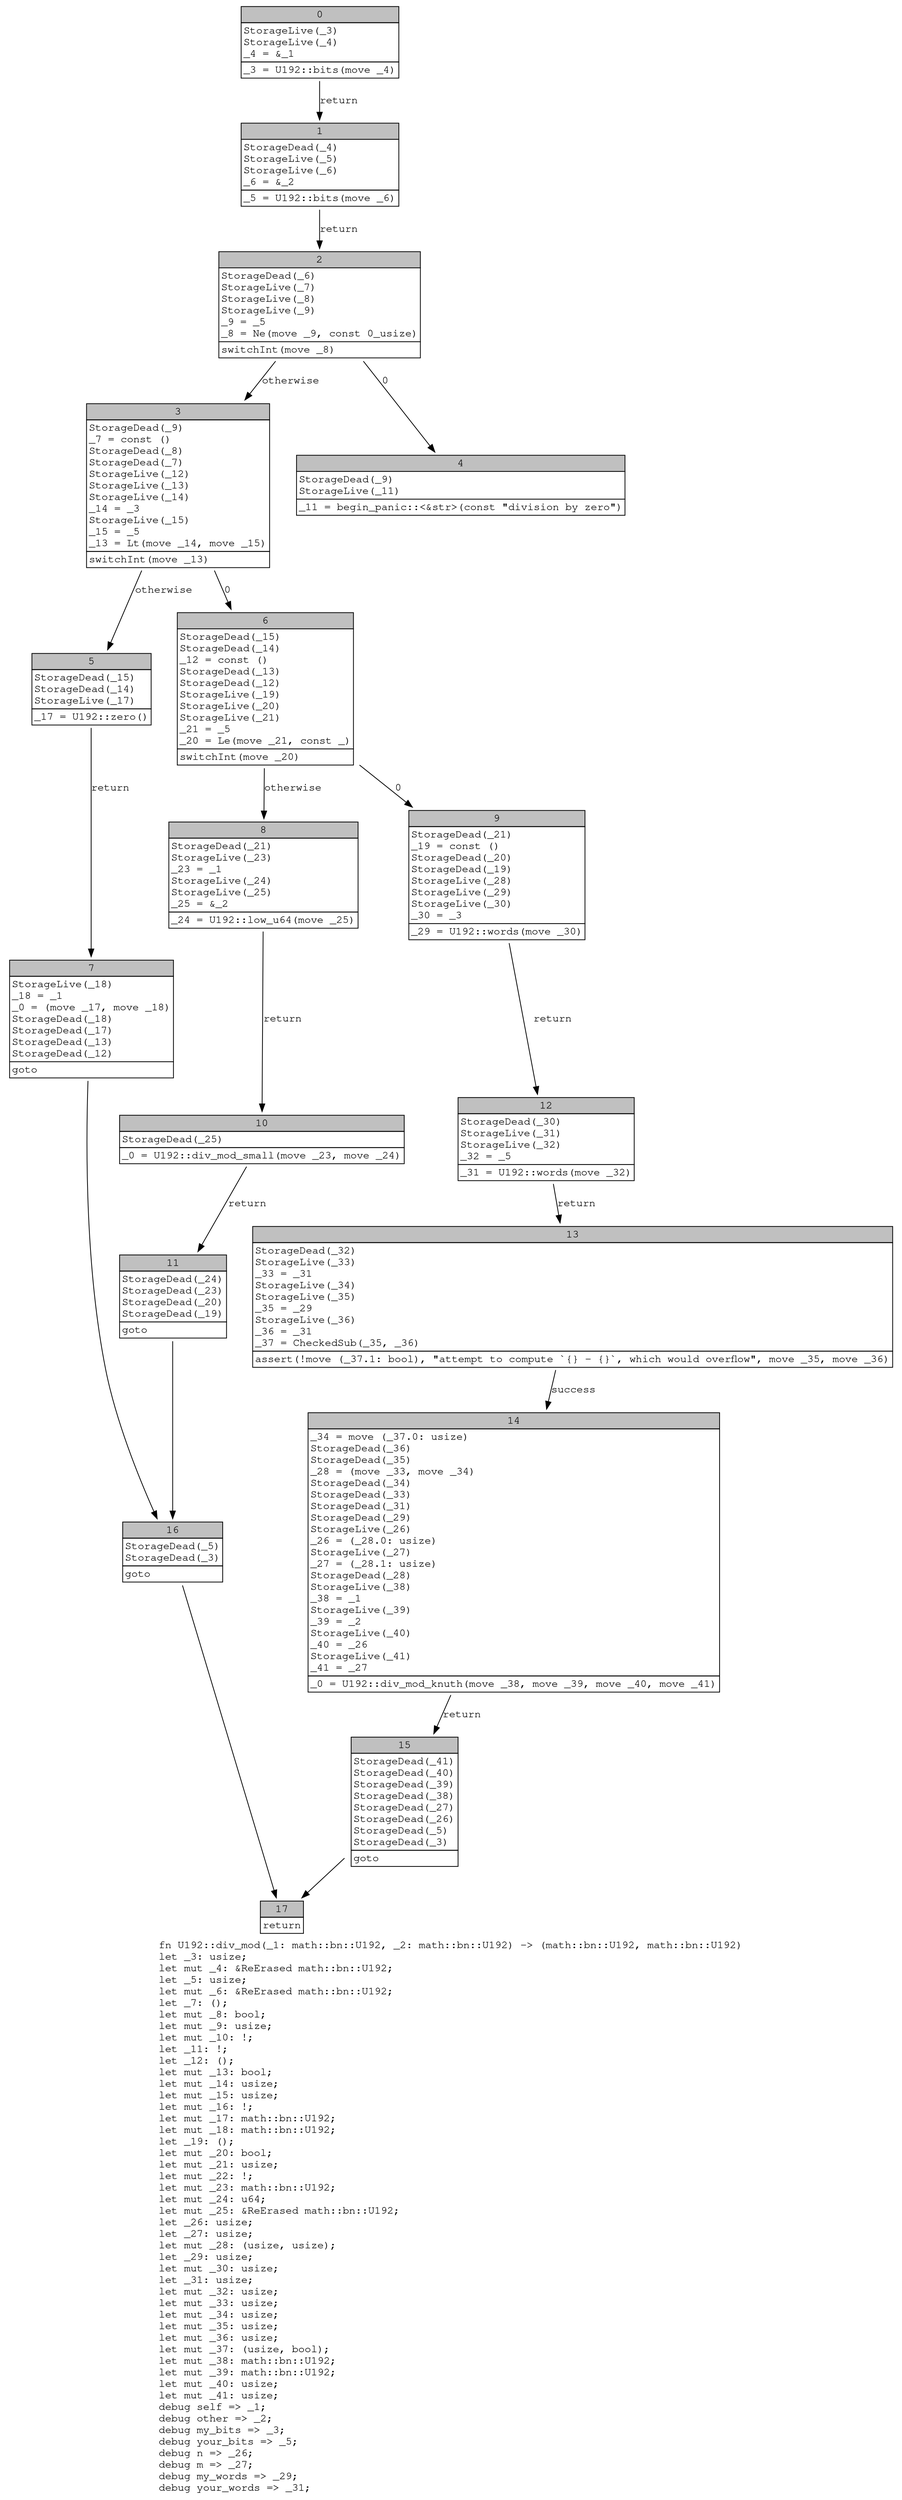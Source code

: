 digraph Mir_0_14510 {
    graph [fontname="Courier, monospace"];
    node [fontname="Courier, monospace"];
    edge [fontname="Courier, monospace"];
    label=<fn U192::div_mod(_1: math::bn::U192, _2: math::bn::U192) -&gt; (math::bn::U192, math::bn::U192)<br align="left"/>let _3: usize;<br align="left"/>let mut _4: &amp;ReErased math::bn::U192;<br align="left"/>let _5: usize;<br align="left"/>let mut _6: &amp;ReErased math::bn::U192;<br align="left"/>let _7: ();<br align="left"/>let mut _8: bool;<br align="left"/>let mut _9: usize;<br align="left"/>let mut _10: !;<br align="left"/>let _11: !;<br align="left"/>let _12: ();<br align="left"/>let mut _13: bool;<br align="left"/>let mut _14: usize;<br align="left"/>let mut _15: usize;<br align="left"/>let mut _16: !;<br align="left"/>let mut _17: math::bn::U192;<br align="left"/>let mut _18: math::bn::U192;<br align="left"/>let _19: ();<br align="left"/>let mut _20: bool;<br align="left"/>let mut _21: usize;<br align="left"/>let mut _22: !;<br align="left"/>let mut _23: math::bn::U192;<br align="left"/>let mut _24: u64;<br align="left"/>let mut _25: &amp;ReErased math::bn::U192;<br align="left"/>let _26: usize;<br align="left"/>let _27: usize;<br align="left"/>let mut _28: (usize, usize);<br align="left"/>let _29: usize;<br align="left"/>let mut _30: usize;<br align="left"/>let _31: usize;<br align="left"/>let mut _32: usize;<br align="left"/>let mut _33: usize;<br align="left"/>let mut _34: usize;<br align="left"/>let mut _35: usize;<br align="left"/>let mut _36: usize;<br align="left"/>let mut _37: (usize, bool);<br align="left"/>let mut _38: math::bn::U192;<br align="left"/>let mut _39: math::bn::U192;<br align="left"/>let mut _40: usize;<br align="left"/>let mut _41: usize;<br align="left"/>debug self =&gt; _1;<br align="left"/>debug other =&gt; _2;<br align="left"/>debug my_bits =&gt; _3;<br align="left"/>debug your_bits =&gt; _5;<br align="left"/>debug n =&gt; _26;<br align="left"/>debug m =&gt; _27;<br align="left"/>debug my_words =&gt; _29;<br align="left"/>debug your_words =&gt; _31;<br align="left"/>>;
    bb0__0_14510 [shape="none", label=<<table border="0" cellborder="1" cellspacing="0"><tr><td bgcolor="gray" align="center" colspan="1">0</td></tr><tr><td align="left" balign="left">StorageLive(_3)<br/>StorageLive(_4)<br/>_4 = &amp;_1<br/></td></tr><tr><td align="left">_3 = U192::bits(move _4)</td></tr></table>>];
    bb1__0_14510 [shape="none", label=<<table border="0" cellborder="1" cellspacing="0"><tr><td bgcolor="gray" align="center" colspan="1">1</td></tr><tr><td align="left" balign="left">StorageDead(_4)<br/>StorageLive(_5)<br/>StorageLive(_6)<br/>_6 = &amp;_2<br/></td></tr><tr><td align="left">_5 = U192::bits(move _6)</td></tr></table>>];
    bb2__0_14510 [shape="none", label=<<table border="0" cellborder="1" cellspacing="0"><tr><td bgcolor="gray" align="center" colspan="1">2</td></tr><tr><td align="left" balign="left">StorageDead(_6)<br/>StorageLive(_7)<br/>StorageLive(_8)<br/>StorageLive(_9)<br/>_9 = _5<br/>_8 = Ne(move _9, const 0_usize)<br/></td></tr><tr><td align="left">switchInt(move _8)</td></tr></table>>];
    bb3__0_14510 [shape="none", label=<<table border="0" cellborder="1" cellspacing="0"><tr><td bgcolor="gray" align="center" colspan="1">3</td></tr><tr><td align="left" balign="left">StorageDead(_9)<br/>_7 = const ()<br/>StorageDead(_8)<br/>StorageDead(_7)<br/>StorageLive(_12)<br/>StorageLive(_13)<br/>StorageLive(_14)<br/>_14 = _3<br/>StorageLive(_15)<br/>_15 = _5<br/>_13 = Lt(move _14, move _15)<br/></td></tr><tr><td align="left">switchInt(move _13)</td></tr></table>>];
    bb4__0_14510 [shape="none", label=<<table border="0" cellborder="1" cellspacing="0"><tr><td bgcolor="gray" align="center" colspan="1">4</td></tr><tr><td align="left" balign="left">StorageDead(_9)<br/>StorageLive(_11)<br/></td></tr><tr><td align="left">_11 = begin_panic::&lt;&amp;str&gt;(const &quot;division by zero&quot;)</td></tr></table>>];
    bb5__0_14510 [shape="none", label=<<table border="0" cellborder="1" cellspacing="0"><tr><td bgcolor="gray" align="center" colspan="1">5</td></tr><tr><td align="left" balign="left">StorageDead(_15)<br/>StorageDead(_14)<br/>StorageLive(_17)<br/></td></tr><tr><td align="left">_17 = U192::zero()</td></tr></table>>];
    bb6__0_14510 [shape="none", label=<<table border="0" cellborder="1" cellspacing="0"><tr><td bgcolor="gray" align="center" colspan="1">6</td></tr><tr><td align="left" balign="left">StorageDead(_15)<br/>StorageDead(_14)<br/>_12 = const ()<br/>StorageDead(_13)<br/>StorageDead(_12)<br/>StorageLive(_19)<br/>StorageLive(_20)<br/>StorageLive(_21)<br/>_21 = _5<br/>_20 = Le(move _21, const _)<br/></td></tr><tr><td align="left">switchInt(move _20)</td></tr></table>>];
    bb7__0_14510 [shape="none", label=<<table border="0" cellborder="1" cellspacing="0"><tr><td bgcolor="gray" align="center" colspan="1">7</td></tr><tr><td align="left" balign="left">StorageLive(_18)<br/>_18 = _1<br/>_0 = (move _17, move _18)<br/>StorageDead(_18)<br/>StorageDead(_17)<br/>StorageDead(_13)<br/>StorageDead(_12)<br/></td></tr><tr><td align="left">goto</td></tr></table>>];
    bb8__0_14510 [shape="none", label=<<table border="0" cellborder="1" cellspacing="0"><tr><td bgcolor="gray" align="center" colspan="1">8</td></tr><tr><td align="left" balign="left">StorageDead(_21)<br/>StorageLive(_23)<br/>_23 = _1<br/>StorageLive(_24)<br/>StorageLive(_25)<br/>_25 = &amp;_2<br/></td></tr><tr><td align="left">_24 = U192::low_u64(move _25)</td></tr></table>>];
    bb9__0_14510 [shape="none", label=<<table border="0" cellborder="1" cellspacing="0"><tr><td bgcolor="gray" align="center" colspan="1">9</td></tr><tr><td align="left" balign="left">StorageDead(_21)<br/>_19 = const ()<br/>StorageDead(_20)<br/>StorageDead(_19)<br/>StorageLive(_28)<br/>StorageLive(_29)<br/>StorageLive(_30)<br/>_30 = _3<br/></td></tr><tr><td align="left">_29 = U192::words(move _30)</td></tr></table>>];
    bb10__0_14510 [shape="none", label=<<table border="0" cellborder="1" cellspacing="0"><tr><td bgcolor="gray" align="center" colspan="1">10</td></tr><tr><td align="left" balign="left">StorageDead(_25)<br/></td></tr><tr><td align="left">_0 = U192::div_mod_small(move _23, move _24)</td></tr></table>>];
    bb11__0_14510 [shape="none", label=<<table border="0" cellborder="1" cellspacing="0"><tr><td bgcolor="gray" align="center" colspan="1">11</td></tr><tr><td align="left" balign="left">StorageDead(_24)<br/>StorageDead(_23)<br/>StorageDead(_20)<br/>StorageDead(_19)<br/></td></tr><tr><td align="left">goto</td></tr></table>>];
    bb12__0_14510 [shape="none", label=<<table border="0" cellborder="1" cellspacing="0"><tr><td bgcolor="gray" align="center" colspan="1">12</td></tr><tr><td align="left" balign="left">StorageDead(_30)<br/>StorageLive(_31)<br/>StorageLive(_32)<br/>_32 = _5<br/></td></tr><tr><td align="left">_31 = U192::words(move _32)</td></tr></table>>];
    bb13__0_14510 [shape="none", label=<<table border="0" cellborder="1" cellspacing="0"><tr><td bgcolor="gray" align="center" colspan="1">13</td></tr><tr><td align="left" balign="left">StorageDead(_32)<br/>StorageLive(_33)<br/>_33 = _31<br/>StorageLive(_34)<br/>StorageLive(_35)<br/>_35 = _29<br/>StorageLive(_36)<br/>_36 = _31<br/>_37 = CheckedSub(_35, _36)<br/></td></tr><tr><td align="left">assert(!move (_37.1: bool), &quot;attempt to compute `{} - {}`, which would overflow&quot;, move _35, move _36)</td></tr></table>>];
    bb14__0_14510 [shape="none", label=<<table border="0" cellborder="1" cellspacing="0"><tr><td bgcolor="gray" align="center" colspan="1">14</td></tr><tr><td align="left" balign="left">_34 = move (_37.0: usize)<br/>StorageDead(_36)<br/>StorageDead(_35)<br/>_28 = (move _33, move _34)<br/>StorageDead(_34)<br/>StorageDead(_33)<br/>StorageDead(_31)<br/>StorageDead(_29)<br/>StorageLive(_26)<br/>_26 = (_28.0: usize)<br/>StorageLive(_27)<br/>_27 = (_28.1: usize)<br/>StorageDead(_28)<br/>StorageLive(_38)<br/>_38 = _1<br/>StorageLive(_39)<br/>_39 = _2<br/>StorageLive(_40)<br/>_40 = _26<br/>StorageLive(_41)<br/>_41 = _27<br/></td></tr><tr><td align="left">_0 = U192::div_mod_knuth(move _38, move _39, move _40, move _41)</td></tr></table>>];
    bb15__0_14510 [shape="none", label=<<table border="0" cellborder="1" cellspacing="0"><tr><td bgcolor="gray" align="center" colspan="1">15</td></tr><tr><td align="left" balign="left">StorageDead(_41)<br/>StorageDead(_40)<br/>StorageDead(_39)<br/>StorageDead(_38)<br/>StorageDead(_27)<br/>StorageDead(_26)<br/>StorageDead(_5)<br/>StorageDead(_3)<br/></td></tr><tr><td align="left">goto</td></tr></table>>];
    bb16__0_14510 [shape="none", label=<<table border="0" cellborder="1" cellspacing="0"><tr><td bgcolor="gray" align="center" colspan="1">16</td></tr><tr><td align="left" balign="left">StorageDead(_5)<br/>StorageDead(_3)<br/></td></tr><tr><td align="left">goto</td></tr></table>>];
    bb17__0_14510 [shape="none", label=<<table border="0" cellborder="1" cellspacing="0"><tr><td bgcolor="gray" align="center" colspan="1">17</td></tr><tr><td align="left">return</td></tr></table>>];
    bb0__0_14510 -> bb1__0_14510 [label="return"];
    bb1__0_14510 -> bb2__0_14510 [label="return"];
    bb2__0_14510 -> bb4__0_14510 [label="0"];
    bb2__0_14510 -> bb3__0_14510 [label="otherwise"];
    bb3__0_14510 -> bb6__0_14510 [label="0"];
    bb3__0_14510 -> bb5__0_14510 [label="otherwise"];
    bb5__0_14510 -> bb7__0_14510 [label="return"];
    bb6__0_14510 -> bb9__0_14510 [label="0"];
    bb6__0_14510 -> bb8__0_14510 [label="otherwise"];
    bb7__0_14510 -> bb16__0_14510 [label=""];
    bb8__0_14510 -> bb10__0_14510 [label="return"];
    bb9__0_14510 -> bb12__0_14510 [label="return"];
    bb10__0_14510 -> bb11__0_14510 [label="return"];
    bb11__0_14510 -> bb16__0_14510 [label=""];
    bb12__0_14510 -> bb13__0_14510 [label="return"];
    bb13__0_14510 -> bb14__0_14510 [label="success"];
    bb14__0_14510 -> bb15__0_14510 [label="return"];
    bb15__0_14510 -> bb17__0_14510 [label=""];
    bb16__0_14510 -> bb17__0_14510 [label=""];
}
